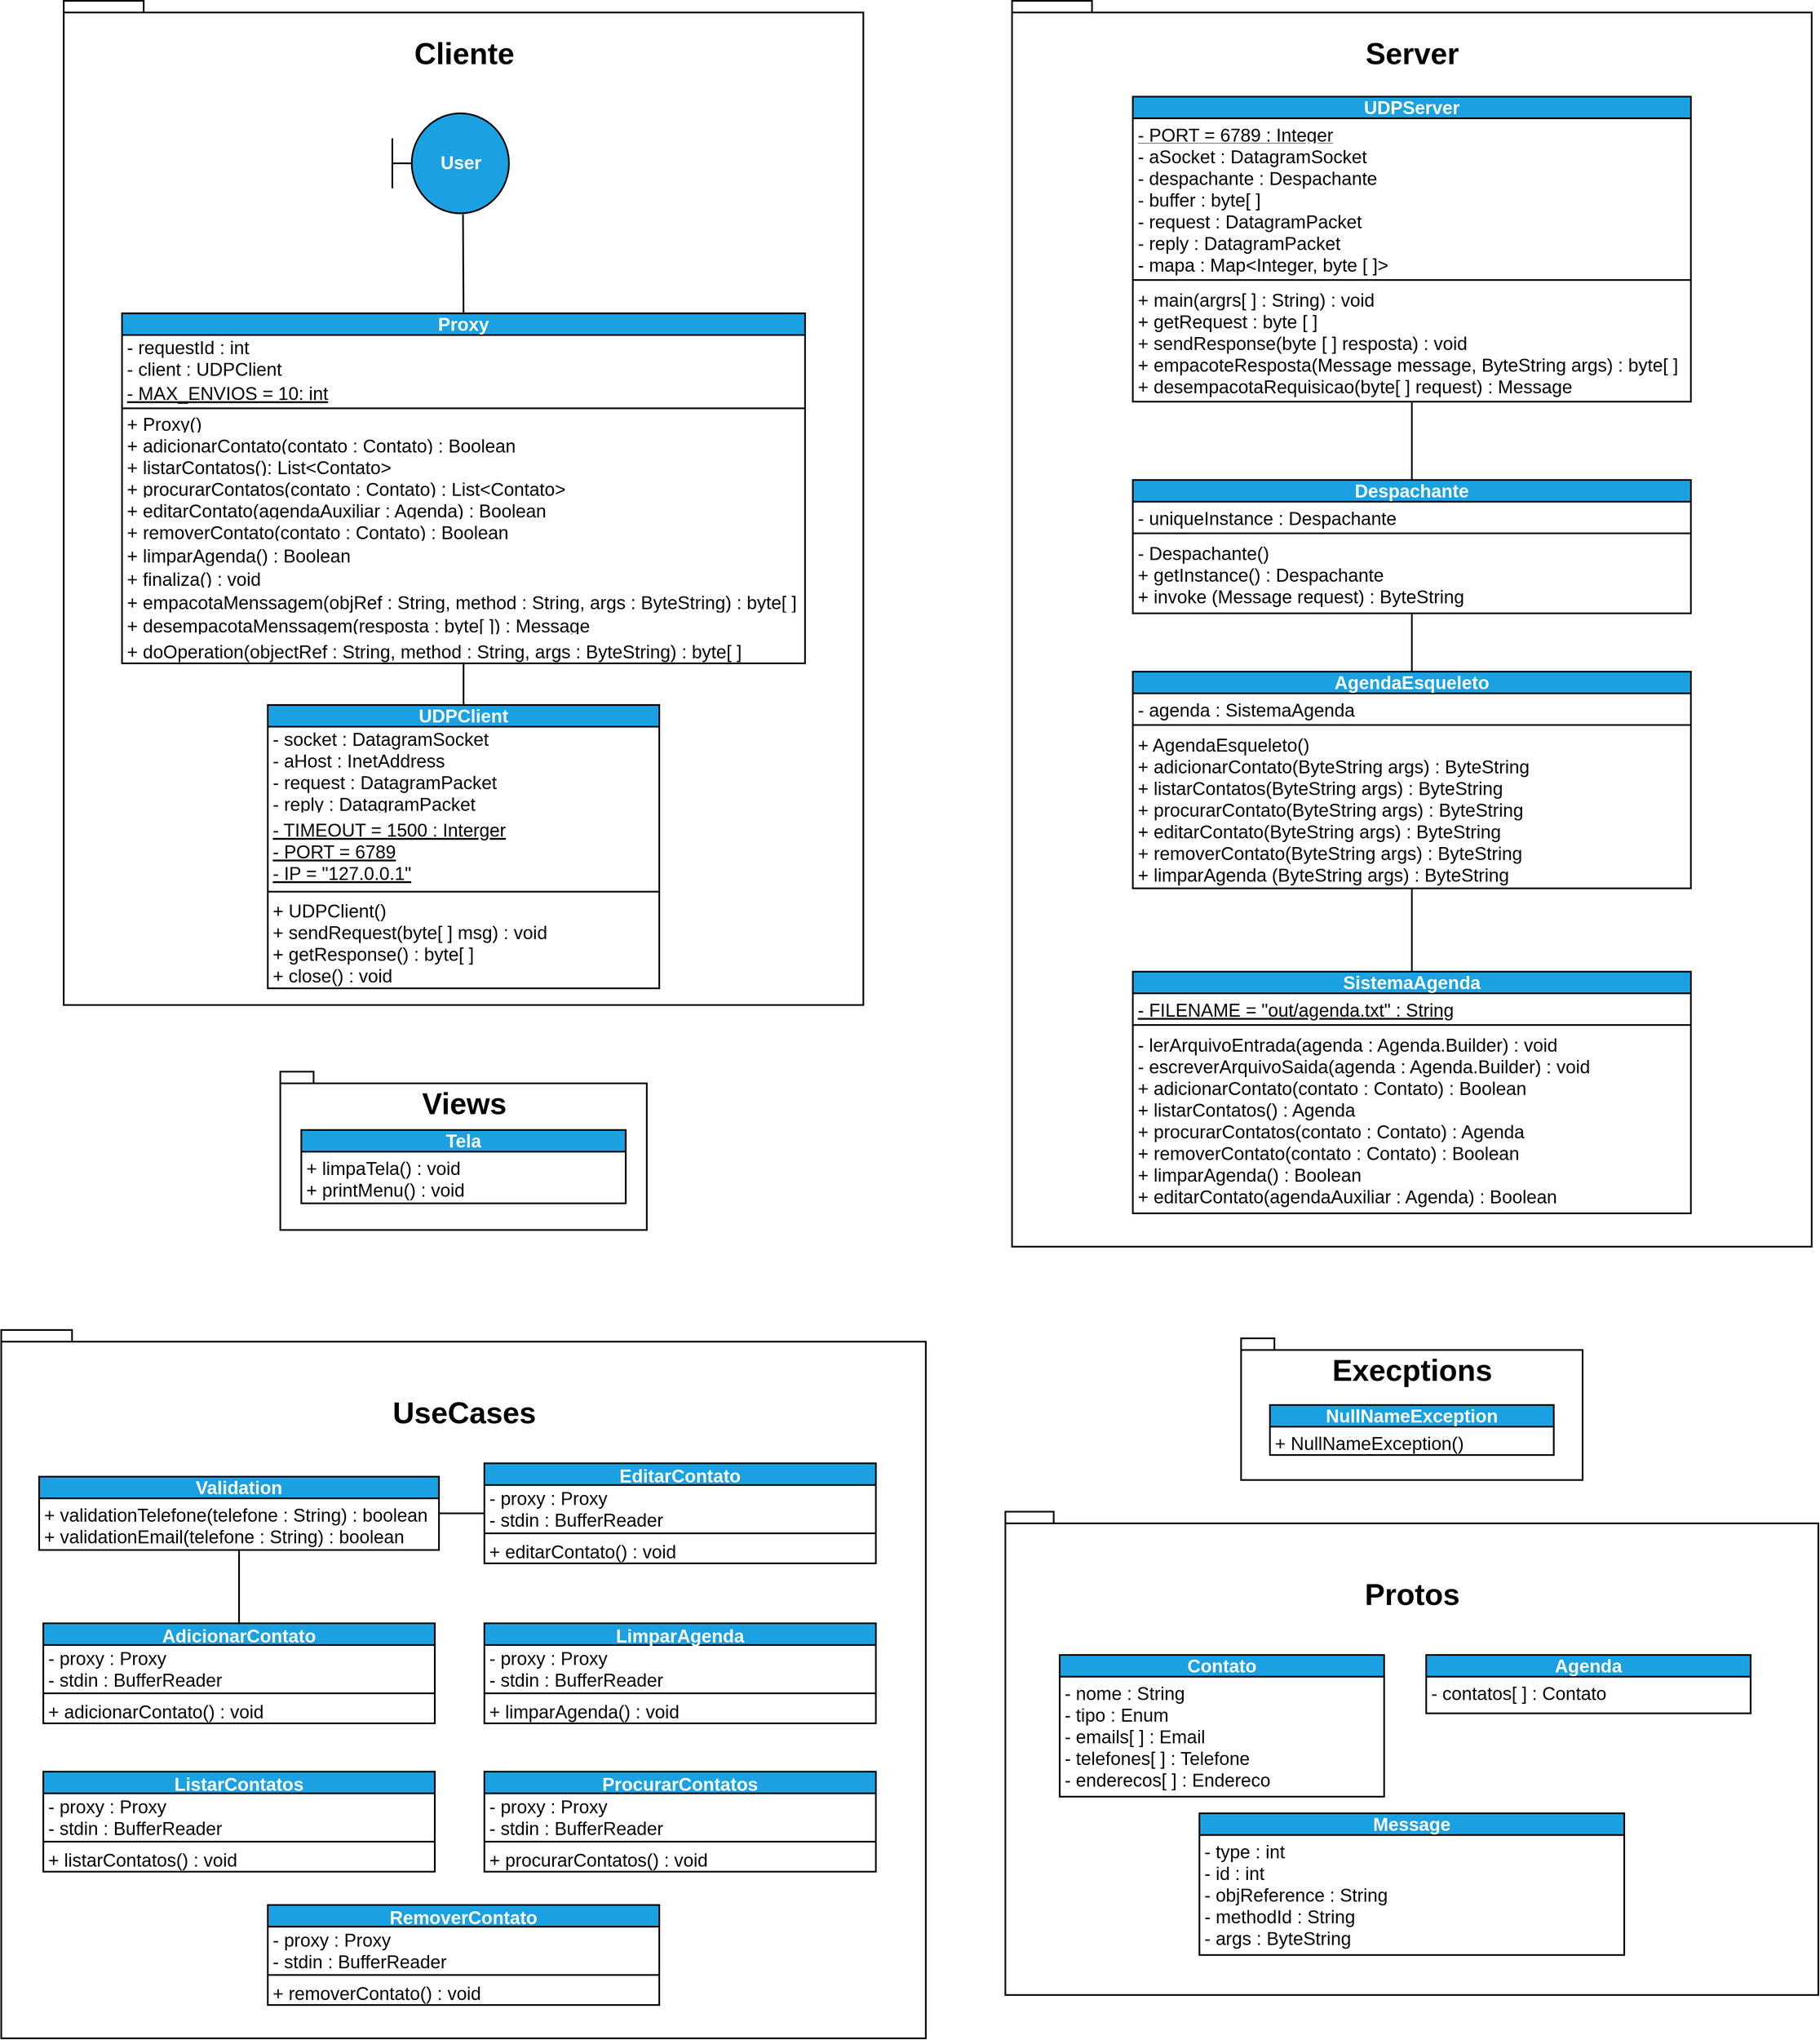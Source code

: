 <mxfile>
    <diagram id="Bl6PnjhjwC42AaLjEG6b" name="Page-1">
        <mxGraphModel dx="1818" dy="1457" grid="1" gridSize="10" guides="1" tooltips="1" connect="1" arrows="1" fold="1" page="1" pageScale="1" pageWidth="1169" pageHeight="827" math="0" shadow="0">
            <root>
                <mxCell id="0"/>
                <mxCell id="1" parent="0"/>
                <mxCell id="111" value="&lt;p style=&quot;line-height: 2.6 ; font-size: 36px&quot;&gt;Protos&lt;/p&gt;" style="shape=folder;fontStyle=1;spacingTop=10;tabWidth=40;tabHeight=14;tabPosition=left;html=1;verticalAlign=top;strokeWidth=2;" parent="1" vertex="1">
                    <mxGeometry x="1016" y="1778" width="976" height="580" as="geometry"/>
                </mxCell>
                <mxCell id="101" value="&lt;font style=&quot;font-size: 36px&quot;&gt;Execptions&lt;/font&gt;" style="shape=folder;fontStyle=1;spacingTop=10;tabWidth=40;tabHeight=14;tabPosition=left;html=1;fontSize=22;strokeColor=default;strokeWidth=2;verticalAlign=top;" parent="1" vertex="1">
                    <mxGeometry x="1299" y="1570" width="410" height="170" as="geometry"/>
                </mxCell>
                <mxCell id="97" value="&lt;p style=&quot;line-height: 2.6 ; font-size: 36px&quot;&gt;UseCases&lt;/p&gt;" style="shape=folder;fontStyle=1;spacingTop=10;tabWidth=40;tabHeight=14;tabPosition=left;html=1;fontSize=22;strokeColor=default;strokeWidth=2;verticalAlign=top;" parent="1" vertex="1">
                    <mxGeometry x="-189.5" y="1560" width="1110" height="850" as="geometry"/>
                </mxCell>
                <mxCell id="61" value="&lt;font style=&quot;font-size: 36px&quot;&gt;Views&lt;/font&gt;" style="shape=folder;fontStyle=1;spacingTop=10;tabWidth=40;tabHeight=14;tabPosition=left;html=1;fontSize=22;strokeColor=default;strokeWidth=2;verticalAlign=top;" parent="1" vertex="1">
                    <mxGeometry x="145.5" y="1250" width="440" height="190" as="geometry"/>
                </mxCell>
                <mxCell id="56" value="&lt;font style=&quot;font-size: 36px ; line-height: 2.6&quot;&gt;Server&lt;/font&gt;" style="shape=folder;fontStyle=1;spacingTop=10;tabWidth=40;tabHeight=14;tabPosition=left;html=1;fontSize=22;strokeColor=default;strokeWidth=2;verticalAlign=top;" parent="1" vertex="1">
                    <mxGeometry x="1024" y="-35" width="960" height="1495" as="geometry"/>
                </mxCell>
                <mxCell id="53" value="&lt;font style=&quot;font-size: 36px ; line-height: 2.6&quot;&gt;Cliente&lt;/font&gt;" style="shape=folder;fontStyle=1;spacingTop=10;tabWidth=40;tabHeight=14;tabPosition=left;html=1;fontSize=22;strokeColor=default;strokeWidth=2;verticalAlign=top;" parent="1" vertex="1">
                    <mxGeometry x="-114.5" y="-35" width="960" height="1205" as="geometry"/>
                </mxCell>
                <mxCell id="2" value="User" style="shape=umlBoundary;whiteSpace=wrap;html=1;fillColor=#1ba1e2;strokeColor=#000000;strokeWidth=2;fontStyle=1;fontSize=22;verticalAlign=middle;fontColor=#ffffff;spacing=2;" parent="1" vertex="1">
                    <mxGeometry x="280" y="100" width="140" height="120" as="geometry"/>
                </mxCell>
                <mxCell id="55" style="edgeStyle=none;html=1;exitX=0.5;exitY=0;exitDx=0;exitDy=0;entryX=0.606;entryY=1.01;entryDx=0;entryDy=0;entryPerimeter=0;fontSize=22;endArrow=none;endFill=0;strokeWidth=2;" parent="1" source="7" target="2" edge="1">
                    <mxGeometry relative="1" as="geometry"/>
                </mxCell>
                <mxCell id="7" value="Proxy" style="swimlane;fontStyle=1;align=center;verticalAlign=bottom;childLayout=stackLayout;horizontal=1;startSize=26;horizontalStack=0;resizeParent=1;resizeParentMax=0;resizeLast=0;collapsible=1;marginBottom=0;fontSize=22;strokeColor=#000000;strokeWidth=2;fillColor=#1ba1e2;fontColor=#ffffff;" parent="1" vertex="1">
                    <mxGeometry x="-44.5" y="340" width="820" height="420" as="geometry"/>
                </mxCell>
                <mxCell id="8" value="- requestId : int&#10;- client : UDPClient" style="text;strokeColor=none;fillColor=none;align=left;verticalAlign=middle;spacingLeft=4;spacingRight=4;overflow=hidden;rotatable=0;points=[[0,0.5],[1,0.5]];portConstraint=eastwest;fontSize=22;fontStyle=0" parent="7" vertex="1">
                    <mxGeometry y="26" width="820" height="50" as="geometry"/>
                </mxCell>
                <mxCell id="103" value="- MAX_ENVIOS = 10: int" style="text;strokeColor=none;fillColor=none;align=left;verticalAlign=top;spacingLeft=4;spacingRight=4;overflow=hidden;rotatable=0;points=[[0,0.5],[1,0.5]];portConstraint=eastwest;fontSize=22;fontStyle=4" parent="7" vertex="1">
                    <mxGeometry y="76" width="820" height="34" as="geometry"/>
                </mxCell>
                <mxCell id="9" value="" style="line;strokeWidth=2;fillColor=none;align=left;verticalAlign=middle;spacingTop=-1;spacingLeft=3;spacingRight=3;rotatable=0;labelPosition=right;points=[];portConstraint=eastwest;fontSize=22;" parent="7" vertex="1">
                    <mxGeometry y="110" width="820" height="8" as="geometry"/>
                </mxCell>
                <mxCell id="18" value="+ Proxy()" style="text;strokeColor=none;fillColor=none;align=left;verticalAlign=middle;spacingLeft=4;spacingRight=4;overflow=hidden;rotatable=0;points=[[0,0.5],[1,0.5]];portConstraint=eastwest;fontSize=22;" parent="7" vertex="1">
                    <mxGeometry y="118" width="820" height="26" as="geometry"/>
                </mxCell>
                <mxCell id="16" value="+ adicionarContato(contato : Contato) : Boolean" style="text;strokeColor=none;fillColor=none;align=left;verticalAlign=middle;spacingLeft=4;spacingRight=4;overflow=hidden;rotatable=0;points=[[0,0.5],[1,0.5]];portConstraint=eastwest;fontSize=22;" parent="7" vertex="1">
                    <mxGeometry y="144" width="820" height="26" as="geometry"/>
                </mxCell>
                <mxCell id="17" value="+ listarContatos(): List&lt;Contato&gt;" style="text;strokeColor=none;fillColor=none;align=left;verticalAlign=middle;spacingLeft=4;spacingRight=4;overflow=hidden;rotatable=0;points=[[0,0.5],[1,0.5]];portConstraint=eastwest;fontSize=22;" parent="7" vertex="1">
                    <mxGeometry y="170" width="820" height="26" as="geometry"/>
                </mxCell>
                <mxCell id="15" value="+ procurarContatos(contato : Contato) : List&lt;Contato&gt;" style="text;strokeColor=none;fillColor=none;align=left;verticalAlign=middle;spacingLeft=4;spacingRight=4;overflow=hidden;rotatable=0;points=[[0,0.5],[1,0.5]];portConstraint=eastwest;fontSize=22;" parent="7" vertex="1">
                    <mxGeometry y="196" width="820" height="26" as="geometry"/>
                </mxCell>
                <mxCell id="14" value="+ editarContato(agendaAuxiliar : Agenda) : Boolean" style="text;strokeColor=none;fillColor=none;align=left;verticalAlign=middle;spacingLeft=4;spacingRight=4;overflow=hidden;rotatable=0;points=[[0,0.5],[1,0.5]];portConstraint=eastwest;fontSize=22;" parent="7" vertex="1">
                    <mxGeometry y="222" width="820" height="26" as="geometry"/>
                </mxCell>
                <mxCell id="11" value="+ removerContato(contato : Contato) : Boolean" style="text;strokeColor=none;fillColor=none;align=left;verticalAlign=middle;spacingLeft=4;spacingRight=4;overflow=hidden;rotatable=0;points=[[0,0.5],[1,0.5]];portConstraint=eastwest;fontSize=22;" parent="7" vertex="1">
                    <mxGeometry y="248" width="820" height="26" as="geometry"/>
                </mxCell>
                <mxCell id="10" value="+ limparAgenda() : Boolean" style="text;strokeColor=none;fillColor=none;align=left;verticalAlign=middle;spacingLeft=4;spacingRight=4;overflow=hidden;rotatable=0;points=[[0,0.5],[1,0.5]];portConstraint=eastwest;fontSize=22;" parent="7" vertex="1">
                    <mxGeometry y="274" width="820" height="30" as="geometry"/>
                </mxCell>
                <mxCell id="21" value="+ finaliza() : void" style="text;strokeColor=none;fillColor=none;align=left;verticalAlign=middle;spacingLeft=4;spacingRight=4;overflow=hidden;rotatable=0;points=[[0,0.5],[1,0.5]];portConstraint=eastwest;fontSize=22;" parent="7" vertex="1">
                    <mxGeometry y="304" width="820" height="26" as="geometry"/>
                </mxCell>
                <mxCell id="20" value="+ empacotaMenssagem(objRef : String, method : String, args : ByteString) : byte[ ]" style="text;strokeColor=none;fillColor=none;align=left;verticalAlign=middle;spacingLeft=4;spacingRight=4;overflow=hidden;rotatable=0;points=[[0,0.5],[1,0.5]];portConstraint=eastwest;fontSize=22;" parent="7" vertex="1">
                    <mxGeometry y="330" width="820" height="30" as="geometry"/>
                </mxCell>
                <mxCell id="19" value="+ desempacotaMenssagem(resposta : byte[ ]) : Message" style="text;strokeColor=none;fillColor=none;align=left;verticalAlign=middle;spacingLeft=4;spacingRight=4;overflow=hidden;rotatable=0;points=[[0,0.5],[1,0.5]];portConstraint=eastwest;fontSize=22;" parent="7" vertex="1">
                    <mxGeometry y="360" width="820" height="26" as="geometry"/>
                </mxCell>
                <mxCell id="23" value="+ doOperation(objectRef : String, method : String, args : ByteString) : byte[ ]" style="text;strokeColor=none;fillColor=none;align=left;verticalAlign=top;spacingLeft=4;spacingRight=4;overflow=hidden;rotatable=0;points=[[0,0.5],[1,0.5]];portConstraint=eastwest;fontSize=22;" parent="7" vertex="1">
                    <mxGeometry y="386" width="820" height="34" as="geometry"/>
                </mxCell>
                <mxCell id="28" style="edgeStyle=none;html=1;exitX=0.5;exitY=0;exitDx=0;exitDy=0;fontSize=22;endArrow=none;endFill=0;strokeWidth=2;" parent="1" source="24" target="23" edge="1">
                    <mxGeometry relative="1" as="geometry"/>
                </mxCell>
                <mxCell id="24" value="UDPClient" style="swimlane;fontStyle=1;align=center;verticalAlign=bottom;childLayout=stackLayout;horizontal=1;startSize=26;horizontalStack=0;resizeParent=1;resizeParentMax=0;resizeLast=0;collapsible=1;marginBottom=0;fontSize=22;strokeColor=#000000;strokeWidth=2;fillColor=#1ba1e2;fontColor=#ffffff;" parent="1" vertex="1">
                    <mxGeometry x="130.5" y="810" width="470" height="340" as="geometry"/>
                </mxCell>
                <mxCell id="25" value="- socket : DatagramSocket&#10;- aHost : InetAddress&#10;- request : DatagramPacket&#10;- reply : DatagramPacket" style="text;strokeColor=none;fillColor=none;align=left;verticalAlign=middle;spacingLeft=4;spacingRight=4;overflow=hidden;rotatable=0;points=[[0,0.5],[1,0.5]];portConstraint=eastwest;fontSize=22;" parent="24" vertex="1">
                    <mxGeometry y="26" width="470" height="104" as="geometry"/>
                </mxCell>
                <mxCell id="112" value="- TIMEOUT = 1500 : Interger&#10;- PORT = 6789&#10;- IP = &quot;127.0.0.1&quot;" style="text;strokeColor=none;fillColor=none;align=left;verticalAlign=top;spacingLeft=4;spacingRight=4;overflow=hidden;rotatable=0;points=[[0,0.5],[1,0.5]];portConstraint=eastwest;fontSize=22;fontStyle=4" parent="24" vertex="1">
                    <mxGeometry y="130" width="470" height="90" as="geometry"/>
                </mxCell>
                <mxCell id="26" value="" style="line;strokeWidth=2;fillColor=none;align=left;verticalAlign=middle;spacingTop=-1;spacingLeft=3;spacingRight=3;rotatable=0;labelPosition=right;points=[];portConstraint=eastwest;fontSize=22;" parent="24" vertex="1">
                    <mxGeometry y="220" width="470" height="8" as="geometry"/>
                </mxCell>
                <mxCell id="27" value="+ UDPClient()&#10;+ sendRequest(byte[ ] msg) : void&#10;+ getResponse() : byte[ ]&#10;+ close() : void" style="text;strokeColor=none;fillColor=none;align=left;verticalAlign=middle;spacingLeft=4;spacingRight=4;overflow=hidden;rotatable=0;points=[[0,0.5],[1,0.5]];portConstraint=eastwest;fontSize=22;" parent="24" vertex="1">
                    <mxGeometry y="228" width="470" height="112" as="geometry"/>
                </mxCell>
                <mxCell id="29" value="UDPServer" style="swimlane;fontStyle=1;align=center;verticalAlign=bottom;childLayout=stackLayout;horizontal=1;startSize=26;horizontalStack=0;resizeParent=1;resizeParentMax=0;resizeLast=0;collapsible=1;marginBottom=0;fontSize=22;strokeColor=#000000;strokeWidth=2;fillColor=#1ba1e2;fontColor=#ffffff;" parent="1" vertex="1">
                    <mxGeometry x="1169" y="80" width="670" height="366" as="geometry"/>
                </mxCell>
                <mxCell id="113" value="- PORT = 6789 : Integer" style="text;strokeColor=none;fillColor=none;align=left;verticalAlign=top;spacingLeft=4;spacingRight=4;overflow=hidden;rotatable=0;points=[[0,0.5],[1,0.5]];portConstraint=eastwest;fontSize=22;fontStyle=4" parent="29" vertex="1">
                    <mxGeometry y="26" width="670" height="26" as="geometry"/>
                </mxCell>
                <mxCell id="30" value="- aSocket : DatagramSocket&#10;- despachante : Despachante&#10;- buffer : byte[ ]&#10;- request : DatagramPacket&#10;- reply : DatagramPacket&#10;- mapa : Map&lt;Integer, byte [ ]&gt;" style="text;strokeColor=none;fillColor=none;align=left;verticalAlign=top;spacingLeft=4;spacingRight=4;overflow=hidden;rotatable=0;points=[[0,0.5],[1,0.5]];portConstraint=eastwest;fontSize=22;" parent="29" vertex="1">
                    <mxGeometry y="52" width="670" height="164" as="geometry"/>
                </mxCell>
                <mxCell id="31" value="" style="line;strokeWidth=2;fillColor=none;align=left;verticalAlign=middle;spacingTop=-1;spacingLeft=3;spacingRight=3;rotatable=0;labelPosition=right;points=[];portConstraint=eastwest;fontSize=17;" parent="29" vertex="1">
                    <mxGeometry y="216" width="670" height="8" as="geometry"/>
                </mxCell>
                <mxCell id="32" value="+ main(argrs[ ] : String) : void&#10;+ getRequest : byte [ ]&#10;+ sendResponse(byte [ ] resposta) : void&#10;+ empacoteResposta(Message message, ByteString args) : byte[ ]&#10;+ desempacotaRequisicao(byte[ ] request) : Message" style="text;strokeColor=none;fillColor=none;align=left;verticalAlign=top;spacingLeft=4;spacingRight=4;overflow=hidden;rotatable=0;points=[[0,0.5],[1,0.5]];portConstraint=eastwest;fontSize=22;strokeWidth=2;" parent="29" vertex="1">
                    <mxGeometry y="224" width="670" height="142" as="geometry"/>
                </mxCell>
                <mxCell id="52" style="edgeStyle=none;html=1;exitX=0.5;exitY=0;exitDx=0;exitDy=0;entryX=0.5;entryY=1;entryDx=0;entryDy=0;fontSize=22;endArrow=none;endFill=0;strokeWidth=2;" parent="1" source="33" target="29" edge="1">
                    <mxGeometry relative="1" as="geometry"/>
                </mxCell>
                <mxCell id="33" value="Despachante" style="swimlane;fontStyle=1;align=center;verticalAlign=bottom;childLayout=stackLayout;horizontal=1;startSize=26;horizontalStack=0;resizeParent=1;resizeParentMax=0;resizeLast=0;collapsible=1;marginBottom=0;fontSize=22;strokeColor=#000000;strokeWidth=2;fillColor=#1ba1e2;fontColor=#ffffff;" parent="1" vertex="1">
                    <mxGeometry x="1169" y="540" width="670" height="160" as="geometry"/>
                </mxCell>
                <mxCell id="34" value="- uniqueInstance : Despachante" style="text;strokeColor=none;fillColor=none;align=left;verticalAlign=top;spacingLeft=4;spacingRight=4;overflow=hidden;rotatable=0;points=[[0,0.5],[1,0.5]];portConstraint=eastwest;fontSize=22;" parent="33" vertex="1">
                    <mxGeometry y="26" width="670" height="34" as="geometry"/>
                </mxCell>
                <mxCell id="35" value="" style="line;strokeWidth=2;fillColor=none;align=left;verticalAlign=middle;spacingTop=-1;spacingLeft=3;spacingRight=3;rotatable=0;labelPosition=right;points=[];portConstraint=eastwest;fontSize=17;" parent="33" vertex="1">
                    <mxGeometry y="60" width="670" height="8" as="geometry"/>
                </mxCell>
                <mxCell id="36" value="- Despachante()&#10;+ getInstance() : Despachante&#10;+ invoke (Message request) : ByteString" style="text;strokeColor=none;fillColor=none;align=left;verticalAlign=top;spacingLeft=4;spacingRight=4;overflow=hidden;rotatable=0;points=[[0,0.5],[1,0.5]];portConstraint=eastwest;fontSize=22;strokeWidth=2;" parent="33" vertex="1">
                    <mxGeometry y="68" width="670" height="92" as="geometry"/>
                </mxCell>
                <mxCell id="51" style="edgeStyle=none;html=1;exitX=0.5;exitY=0;exitDx=0;exitDy=0;entryX=0.5;entryY=1;entryDx=0;entryDy=0;fontSize=22;endArrow=none;endFill=0;strokeWidth=2;" parent="1" source="37" target="33" edge="1">
                    <mxGeometry relative="1" as="geometry"/>
                </mxCell>
                <mxCell id="37" value="AgendaEsqueleto" style="swimlane;fontStyle=1;align=center;verticalAlign=bottom;childLayout=stackLayout;horizontal=1;startSize=26;horizontalStack=0;resizeParent=1;resizeParentMax=0;resizeLast=0;collapsible=1;marginBottom=0;fontSize=22;strokeColor=#000000;strokeWidth=2;fillColor=#1ba1e2;fontColor=#ffffff;" parent="1" vertex="1">
                    <mxGeometry x="1169" y="770" width="670" height="260" as="geometry"/>
                </mxCell>
                <mxCell id="38" value="- agenda : SistemaAgenda" style="text;strokeColor=none;fillColor=none;align=left;verticalAlign=top;spacingLeft=4;spacingRight=4;overflow=hidden;rotatable=0;points=[[0,0.5],[1,0.5]];portConstraint=eastwest;fontSize=22;" parent="37" vertex="1">
                    <mxGeometry y="26" width="670" height="34" as="geometry"/>
                </mxCell>
                <mxCell id="39" value="" style="line;strokeWidth=2;fillColor=none;align=left;verticalAlign=middle;spacingTop=-1;spacingLeft=3;spacingRight=3;rotatable=0;labelPosition=right;points=[];portConstraint=eastwest;fontSize=17;" parent="37" vertex="1">
                    <mxGeometry y="60" width="670" height="8" as="geometry"/>
                </mxCell>
                <mxCell id="40" value="+ AgendaEsqueleto()&#10;+ adicionarContato(ByteString args) : ByteString&#10;+ listarContatos(ByteString args) : ByteString&#10;+ procurarContato(ByteString args) : ByteString&#10;+ editarContato(ByteString args) : ByteString&#10;+ removerContato(ByteString args) : ByteString&#10;+ limparAgenda (ByteString args) : ByteString&#10;" style="text;strokeColor=none;fillColor=none;align=left;verticalAlign=top;spacingLeft=4;spacingRight=4;overflow=hidden;rotatable=0;points=[[0,0.5],[1,0.5]];portConstraint=eastwest;fontSize=22;strokeWidth=2;" parent="37" vertex="1">
                    <mxGeometry y="68" width="670" height="192" as="geometry"/>
                </mxCell>
                <mxCell id="50" style="edgeStyle=none;html=1;exitX=0.5;exitY=0;exitDx=0;exitDy=0;entryX=0.5;entryY=1;entryDx=0;entryDy=0;fontSize=22;endArrow=none;endFill=0;strokeWidth=2;" parent="1" source="45" target="37" edge="1">
                    <mxGeometry relative="1" as="geometry"/>
                </mxCell>
                <mxCell id="45" value="SistemaAgenda" style="swimlane;fontStyle=1;align=center;verticalAlign=bottom;childLayout=stackLayout;horizontal=1;startSize=26;horizontalStack=0;resizeParent=1;resizeParentMax=0;resizeLast=0;collapsible=1;marginBottom=0;fontSize=22;strokeColor=#000000;strokeWidth=2;fillColor=#1ba1e2;fontColor=#ffffff;" parent="1" vertex="1">
                    <mxGeometry x="1169" y="1130" width="670" height="290" as="geometry"/>
                </mxCell>
                <mxCell id="46" value="- FILENAME = &quot;out/agenda.txt&quot; : String" style="text;strokeColor=none;fillColor=none;align=left;verticalAlign=top;spacingLeft=4;spacingRight=4;overflow=hidden;rotatable=0;points=[[0,0.5],[1,0.5]];portConstraint=eastwest;fontSize=22;fontStyle=4" parent="45" vertex="1">
                    <mxGeometry y="26" width="670" height="34" as="geometry"/>
                </mxCell>
                <mxCell id="47" value="" style="line;strokeWidth=2;fillColor=none;align=left;verticalAlign=middle;spacingTop=-1;spacingLeft=3;spacingRight=3;rotatable=0;labelPosition=right;points=[];portConstraint=eastwest;fontSize=17;" parent="45" vertex="1">
                    <mxGeometry y="60" width="670" height="8" as="geometry"/>
                </mxCell>
                <mxCell id="48" value="- lerArquivoEntrada(agenda : Agenda.Builder) : void&#10;- escreverArquivoSaida(agenda : Agenda.Builder) : void&#10;+ adicionarContato(contato : Contato) : Boolean&#10;+ listarContatos() : Agenda&#10;+ procurarContatos(contato : Contato) : Agenda&#10;+ removerContato(contato : Contato) : Boolean&#10;+ limparAgenda() : Boolean&#10;+ editarContato(agendaAuxiliar : Agenda) : Boolean" style="text;strokeColor=none;fillColor=none;align=left;verticalAlign=top;spacingLeft=4;spacingRight=4;overflow=hidden;rotatable=0;points=[[0,0.5],[1,0.5]];portConstraint=eastwest;fontSize=22;strokeWidth=2;" parent="45" vertex="1">
                    <mxGeometry y="68" width="670" height="222" as="geometry"/>
                </mxCell>
                <mxCell id="57" value="Tela" style="swimlane;fontStyle=1;align=center;verticalAlign=bottom;childLayout=stackLayout;horizontal=1;startSize=26;horizontalStack=0;resizeParent=1;resizeParentMax=0;resizeLast=0;collapsible=1;marginBottom=0;fontSize=22;strokeColor=#000000;strokeWidth=2;fillColor=#1ba1e2;fontColor=#ffffff;" parent="1" vertex="1">
                    <mxGeometry x="170.75" y="1320" width="389.5" height="88" as="geometry"/>
                </mxCell>
                <mxCell id="60" value="+ limpaTela() : void&#10;+ printMenu() : void" style="text;strokeColor=none;fillColor=none;align=left;verticalAlign=top;spacingLeft=4;spacingRight=4;overflow=hidden;rotatable=0;points=[[0,0.5],[1,0.5]];portConstraint=eastwest;fontSize=22;strokeWidth=2;" parent="57" vertex="1">
                    <mxGeometry y="26" width="389.5" height="62" as="geometry"/>
                </mxCell>
                <mxCell id="64" value="Validation" style="swimlane;fontStyle=1;align=center;verticalAlign=bottom;childLayout=stackLayout;horizontal=1;startSize=26;horizontalStack=0;resizeParent=1;resizeParentMax=0;resizeLast=0;collapsible=1;marginBottom=0;fontSize=22;strokeColor=#000000;strokeWidth=2;fillColor=#1ba1e2;fontColor=#ffffff;" parent="1" vertex="1">
                    <mxGeometry x="-144" y="1736" width="480" height="88" as="geometry"/>
                </mxCell>
                <mxCell id="65" value="+ validationTelefone(telefone : String) : boolean&#10;+ validationEmail(telefone : String) : boolean" style="text;strokeColor=none;fillColor=none;align=left;verticalAlign=top;spacingLeft=4;spacingRight=4;overflow=hidden;rotatable=0;points=[[0,0.5],[1,0.5]];portConstraint=eastwest;fontSize=22;strokeWidth=2;" parent="64" vertex="1">
                    <mxGeometry y="26" width="480" height="62" as="geometry"/>
                </mxCell>
                <mxCell id="80" style="edgeStyle=none;html=1;exitX=0.5;exitY=0;exitDx=0;exitDy=0;entryX=0.5;entryY=1;entryDx=0;entryDy=0;fontSize=22;endArrow=none;endFill=0;strokeWidth=2;" parent="1" source="66" target="64" edge="1">
                    <mxGeometry relative="1" as="geometry"/>
                </mxCell>
                <mxCell id="66" value="AdicionarContato" style="swimlane;fontStyle=1;align=center;verticalAlign=middle;childLayout=stackLayout;horizontal=1;startSize=26;horizontalStack=0;resizeParent=1;resizeParentMax=0;resizeLast=0;collapsible=1;marginBottom=0;fontSize=22;strokeColor=#000000;strokeWidth=2;fillColor=#1ba1e2;fontColor=#ffffff;" parent="1" vertex="1">
                    <mxGeometry x="-139" y="1912" width="470" height="120" as="geometry"/>
                </mxCell>
                <mxCell id="67" value="- proxy : Proxy&#10;- stdin : BufferReader" style="text;strokeColor=none;fillColor=none;align=left;verticalAlign=middle;spacingLeft=4;spacingRight=4;overflow=hidden;rotatable=0;points=[[0,0.5],[1,0.5]];portConstraint=eastwest;fontSize=22;" parent="66" vertex="1">
                    <mxGeometry y="26" width="470" height="54" as="geometry"/>
                </mxCell>
                <mxCell id="68" value="" style="line;strokeWidth=2;fillColor=none;align=left;verticalAlign=middle;spacingTop=-1;spacingLeft=3;spacingRight=3;rotatable=0;labelPosition=right;points=[];portConstraint=eastwest;fontSize=22;" parent="66" vertex="1">
                    <mxGeometry y="80" width="470" height="8" as="geometry"/>
                </mxCell>
                <mxCell id="69" value="+ adicionarContato() : void" style="text;strokeColor=none;fillColor=none;align=left;verticalAlign=middle;spacingLeft=4;spacingRight=4;overflow=hidden;rotatable=0;points=[[0,0.5],[1,0.5]];portConstraint=eastwest;fontSize=22;" parent="66" vertex="1">
                    <mxGeometry y="88" width="470" height="32" as="geometry"/>
                </mxCell>
                <mxCell id="79" style="edgeStyle=none;html=1;exitX=0;exitY=0.5;exitDx=0;exitDy=0;entryX=1;entryY=0.5;entryDx=0;entryDy=0;fontSize=22;endArrow=none;endFill=0;strokeWidth=2;" parent="1" source="70" target="64" edge="1">
                    <mxGeometry relative="1" as="geometry"/>
                </mxCell>
                <mxCell id="70" value="EditarContato" style="swimlane;fontStyle=1;align=center;verticalAlign=middle;childLayout=stackLayout;horizontal=1;startSize=26;horizontalStack=0;resizeParent=1;resizeParentMax=0;resizeLast=0;collapsible=1;marginBottom=0;fontSize=22;strokeColor=#000000;strokeWidth=2;fillColor=#1ba1e2;fontColor=#ffffff;" parent="1" vertex="1">
                    <mxGeometry x="390.5" y="1720" width="470" height="120" as="geometry"/>
                </mxCell>
                <mxCell id="71" value="- proxy : Proxy&#10;- stdin : BufferReader" style="text;strokeColor=none;fillColor=none;align=left;verticalAlign=middle;spacingLeft=4;spacingRight=4;overflow=hidden;rotatable=0;points=[[0,0.5],[1,0.5]];portConstraint=eastwest;fontSize=22;" parent="70" vertex="1">
                    <mxGeometry y="26" width="470" height="54" as="geometry"/>
                </mxCell>
                <mxCell id="72" value="" style="line;strokeWidth=2;fillColor=none;align=left;verticalAlign=middle;spacingTop=-1;spacingLeft=3;spacingRight=3;rotatable=0;labelPosition=right;points=[];portConstraint=eastwest;fontSize=22;" parent="70" vertex="1">
                    <mxGeometry y="80" width="470" height="8" as="geometry"/>
                </mxCell>
                <mxCell id="73" value="+ editarContato() : void" style="text;strokeColor=none;fillColor=none;align=left;verticalAlign=middle;spacingLeft=4;spacingRight=4;overflow=hidden;rotatable=0;points=[[0,0.5],[1,0.5]];portConstraint=eastwest;fontSize=22;" parent="70" vertex="1">
                    <mxGeometry y="88" width="470" height="32" as="geometry"/>
                </mxCell>
                <mxCell id="81" value="LimparAgenda" style="swimlane;fontStyle=1;align=center;verticalAlign=middle;childLayout=stackLayout;horizontal=1;startSize=26;horizontalStack=0;resizeParent=1;resizeParentMax=0;resizeLast=0;collapsible=1;marginBottom=0;fontSize=22;strokeColor=#000000;strokeWidth=2;fillColor=#1ba1e2;fontColor=#ffffff;" parent="1" vertex="1">
                    <mxGeometry x="390.5" y="1912" width="470" height="120" as="geometry"/>
                </mxCell>
                <mxCell id="82" value="- proxy : Proxy&#10;- stdin : BufferReader" style="text;strokeColor=none;fillColor=none;align=left;verticalAlign=middle;spacingLeft=4;spacingRight=4;overflow=hidden;rotatable=0;points=[[0,0.5],[1,0.5]];portConstraint=eastwest;fontSize=22;" parent="81" vertex="1">
                    <mxGeometry y="26" width="470" height="54" as="geometry"/>
                </mxCell>
                <mxCell id="83" value="" style="line;strokeWidth=2;fillColor=none;align=left;verticalAlign=middle;spacingTop=-1;spacingLeft=3;spacingRight=3;rotatable=0;labelPosition=right;points=[];portConstraint=eastwest;fontSize=22;" parent="81" vertex="1">
                    <mxGeometry y="80" width="470" height="8" as="geometry"/>
                </mxCell>
                <mxCell id="84" value="+ limparAgenda() : void" style="text;strokeColor=none;fillColor=none;align=left;verticalAlign=middle;spacingLeft=4;spacingRight=4;overflow=hidden;rotatable=0;points=[[0,0.5],[1,0.5]];portConstraint=eastwest;fontSize=22;" parent="81" vertex="1">
                    <mxGeometry y="88" width="470" height="32" as="geometry"/>
                </mxCell>
                <mxCell id="85" value="ProcurarContatos" style="swimlane;fontStyle=1;align=center;verticalAlign=middle;childLayout=stackLayout;horizontal=1;startSize=26;horizontalStack=0;resizeParent=1;resizeParentMax=0;resizeLast=0;collapsible=1;marginBottom=0;fontSize=22;strokeColor=#000000;strokeWidth=2;fillColor=#1ba1e2;fontColor=#ffffff;" parent="1" vertex="1">
                    <mxGeometry x="390.5" y="2090" width="470" height="120" as="geometry"/>
                </mxCell>
                <mxCell id="86" value="- proxy : Proxy&#10;- stdin : BufferReader" style="text;strokeColor=none;fillColor=none;align=left;verticalAlign=middle;spacingLeft=4;spacingRight=4;overflow=hidden;rotatable=0;points=[[0,0.5],[1,0.5]];portConstraint=eastwest;fontSize=22;" parent="85" vertex="1">
                    <mxGeometry y="26" width="470" height="54" as="geometry"/>
                </mxCell>
                <mxCell id="87" value="" style="line;strokeWidth=2;fillColor=none;align=left;verticalAlign=middle;spacingTop=-1;spacingLeft=3;spacingRight=3;rotatable=0;labelPosition=right;points=[];portConstraint=eastwest;fontSize=22;" parent="85" vertex="1">
                    <mxGeometry y="80" width="470" height="8" as="geometry"/>
                </mxCell>
                <mxCell id="88" value="+ procurarContatos() : void" style="text;strokeColor=none;fillColor=none;align=left;verticalAlign=middle;spacingLeft=4;spacingRight=4;overflow=hidden;rotatable=0;points=[[0,0.5],[1,0.5]];portConstraint=eastwest;fontSize=22;" parent="85" vertex="1">
                    <mxGeometry y="88" width="470" height="32" as="geometry"/>
                </mxCell>
                <mxCell id="89" value="ListarContatos" style="swimlane;fontStyle=1;align=center;verticalAlign=middle;childLayout=stackLayout;horizontal=1;startSize=26;horizontalStack=0;resizeParent=1;resizeParentMax=0;resizeLast=0;collapsible=1;marginBottom=0;fontSize=22;strokeColor=#000000;strokeWidth=2;fillColor=#1ba1e2;fontColor=#ffffff;" parent="1" vertex="1">
                    <mxGeometry x="-139" y="2090" width="470" height="120" as="geometry"/>
                </mxCell>
                <mxCell id="90" value="- proxy : Proxy&#10;- stdin : BufferReader" style="text;strokeColor=none;fillColor=none;align=left;verticalAlign=middle;spacingLeft=4;spacingRight=4;overflow=hidden;rotatable=0;points=[[0,0.5],[1,0.5]];portConstraint=eastwest;fontSize=22;" parent="89" vertex="1">
                    <mxGeometry y="26" width="470" height="54" as="geometry"/>
                </mxCell>
                <mxCell id="91" value="" style="line;strokeWidth=2;fillColor=none;align=left;verticalAlign=middle;spacingTop=-1;spacingLeft=3;spacingRight=3;rotatable=0;labelPosition=right;points=[];portConstraint=eastwest;fontSize=22;" parent="89" vertex="1">
                    <mxGeometry y="80" width="470" height="8" as="geometry"/>
                </mxCell>
                <mxCell id="92" value="+ listarContatos() : void" style="text;strokeColor=none;fillColor=none;align=left;verticalAlign=middle;spacingLeft=4;spacingRight=4;overflow=hidden;rotatable=0;points=[[0,0.5],[1,0.5]];portConstraint=eastwest;fontSize=22;" parent="89" vertex="1">
                    <mxGeometry y="88" width="470" height="32" as="geometry"/>
                </mxCell>
                <mxCell id="93" value="RemoverContato" style="swimlane;fontStyle=1;align=center;verticalAlign=middle;childLayout=stackLayout;horizontal=1;startSize=26;horizontalStack=0;resizeParent=1;resizeParentMax=0;resizeLast=0;collapsible=1;marginBottom=0;fontSize=22;strokeColor=#000000;strokeWidth=2;fillColor=#1ba1e2;fontColor=#ffffff;" parent="1" vertex="1">
                    <mxGeometry x="130.5" y="2250" width="470" height="120" as="geometry"/>
                </mxCell>
                <mxCell id="94" value="- proxy : Proxy&#10;- stdin : BufferReader" style="text;strokeColor=none;fillColor=none;align=left;verticalAlign=middle;spacingLeft=4;spacingRight=4;overflow=hidden;rotatable=0;points=[[0,0.5],[1,0.5]];portConstraint=eastwest;fontSize=22;" parent="93" vertex="1">
                    <mxGeometry y="26" width="470" height="54" as="geometry"/>
                </mxCell>
                <mxCell id="95" value="" style="line;strokeWidth=2;fillColor=none;align=left;verticalAlign=middle;spacingTop=-1;spacingLeft=3;spacingRight=3;rotatable=0;labelPosition=right;points=[];portConstraint=eastwest;fontSize=22;" parent="93" vertex="1">
                    <mxGeometry y="80" width="470" height="8" as="geometry"/>
                </mxCell>
                <mxCell id="96" value="+ removerContato() : void" style="text;strokeColor=none;fillColor=none;align=left;verticalAlign=middle;spacingLeft=4;spacingRight=4;overflow=hidden;rotatable=0;points=[[0,0.5],[1,0.5]];portConstraint=eastwest;fontSize=22;" parent="93" vertex="1">
                    <mxGeometry y="88" width="470" height="32" as="geometry"/>
                </mxCell>
                <mxCell id="98" value="NullNameException" style="swimlane;fontStyle=1;align=center;verticalAlign=bottom;childLayout=stackLayout;horizontal=1;startSize=26;horizontalStack=0;resizeParent=1;resizeParentMax=0;resizeLast=0;collapsible=1;marginBottom=0;fontSize=22;strokeColor=#000000;strokeWidth=2;fillColor=#1ba1e2;fontColor=#ffffff;" parent="1" vertex="1">
                    <mxGeometry x="1333.63" y="1650" width="340.75" height="60" as="geometry"/>
                </mxCell>
                <mxCell id="99" value="+ NullNameException()" style="text;strokeColor=none;fillColor=none;align=left;verticalAlign=top;spacingLeft=4;spacingRight=4;overflow=hidden;rotatable=0;points=[[0,0.5],[1,0.5]];portConstraint=eastwest;fontSize=22;strokeWidth=2;" parent="98" vertex="1">
                    <mxGeometry y="26" width="340.75" height="34" as="geometry"/>
                </mxCell>
                <mxCell id="104" value="Contato" style="swimlane;fontStyle=1;align=center;verticalAlign=bottom;childLayout=stackLayout;horizontal=1;startSize=26;horizontalStack=0;resizeParent=1;resizeParentMax=0;resizeLast=0;collapsible=1;marginBottom=0;fontSize=22;strokeColor=#000000;strokeWidth=2;fillColor=#1ba1e2;fontColor=#ffffff;" parent="1" vertex="1">
                    <mxGeometry x="1081.24" y="1950" width="389.5" height="170" as="geometry"/>
                </mxCell>
                <mxCell id="105" value="- nome : String&#10;- tipo : Enum&#10;- emails[ ] : Email&#10;- telefones[ ] : Telefone&#10;- enderecos[ ] : Endereco" style="text;strokeColor=none;fillColor=none;align=left;verticalAlign=top;spacingLeft=4;spacingRight=4;overflow=hidden;rotatable=0;points=[[0,0.5],[1,0.5]];portConstraint=eastwest;fontSize=22;strokeWidth=2;" parent="104" vertex="1">
                    <mxGeometry y="26" width="389.5" height="144" as="geometry"/>
                </mxCell>
                <mxCell id="106" value="Agenda" style="swimlane;fontStyle=1;align=center;verticalAlign=bottom;childLayout=stackLayout;horizontal=1;startSize=26;horizontalStack=0;resizeParent=1;resizeParentMax=0;resizeLast=0;collapsible=1;marginBottom=0;fontSize=22;strokeColor=#000000;strokeWidth=2;fillColor=#1ba1e2;fontColor=#ffffff;" parent="1" vertex="1">
                    <mxGeometry x="1521.24" y="1950" width="389.5" height="70" as="geometry"/>
                </mxCell>
                <mxCell id="107" value="- contatos[ ] : Contato" style="text;strokeColor=none;fillColor=none;align=left;verticalAlign=top;spacingLeft=4;spacingRight=4;overflow=hidden;rotatable=0;points=[[0,0.5],[1,0.5]];portConstraint=eastwest;fontSize=22;strokeWidth=2;" parent="106" vertex="1">
                    <mxGeometry y="26" width="389.5" height="44" as="geometry"/>
                </mxCell>
                <mxCell id="108" value="Message" style="swimlane;fontStyle=1;align=center;verticalAlign=bottom;childLayout=stackLayout;horizontal=1;startSize=26;horizontalStack=0;resizeParent=1;resizeParentMax=0;resizeLast=0;collapsible=1;marginBottom=0;fontSize=22;strokeColor=#000000;strokeWidth=2;fillColor=#1ba1e2;fontColor=#ffffff;" parent="1" vertex="1">
                    <mxGeometry x="1249" y="2140" width="510" height="170" as="geometry"/>
                </mxCell>
                <mxCell id="109" value="- type : int&#10;- id : int&#10;- objReference : String&#10;- methodId : String&#10;- args : ByteString" style="text;strokeColor=none;fillColor=none;align=left;verticalAlign=top;spacingLeft=4;spacingRight=4;overflow=hidden;rotatable=0;points=[[0,0.5],[1,0.5]];portConstraint=eastwest;fontSize=22;strokeWidth=2;" parent="108" vertex="1">
                    <mxGeometry y="26" width="510" height="144" as="geometry"/>
                </mxCell>
            </root>
        </mxGraphModel>
    </diagram>
</mxfile>